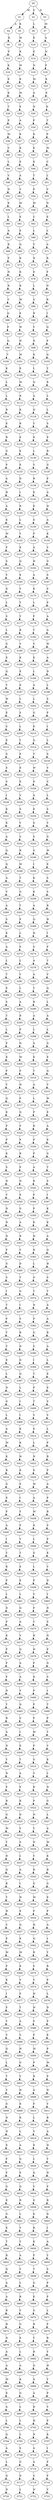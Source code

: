 strict digraph  {
	S0 -> S1 [ label = M ];
	S0 -> S2 [ label = S ];
	S0 -> S3 [ label = N ];
	S1 -> S4 [ label = A ];
	S1 -> S5 [ label = K ];
	S2 -> S6 [ label = L ];
	S3 -> S7 [ label = M ];
	S4 -> S8 [ label = K ];
	S5 -> S9 [ label = M ];
	S6 -> S10 [ label = E ];
	S7 -> S11 [ label = A ];
	S8 -> S12 [ label = P ];
	S9 -> S13 [ label = K ];
	S10 -> S14 [ label = E ];
	S11 -> S15 [ label = N ];
	S12 -> S16 [ label = K ];
	S13 -> S17 [ label = M ];
	S14 -> S18 [ label = N ];
	S15 -> S19 [ label = P ];
	S16 -> S20 [ label = E ];
	S17 -> S21 [ label = K ];
	S18 -> S22 [ label = M ];
	S19 -> S23 [ label = K ];
	S20 -> S24 [ label = K ];
	S21 -> S25 [ label = M ];
	S22 -> S26 [ label = A ];
	S23 -> S27 [ label = E ];
	S24 -> S28 [ label = T ];
	S25 -> S29 [ label = E ];
	S26 -> S30 [ label = N ];
	S27 -> S31 [ label = K ];
	S28 -> S32 [ label = P ];
	S29 -> S33 [ label = A ];
	S30 -> S34 [ label = P ];
	S31 -> S35 [ label = T ];
	S32 -> S36 [ label = M ];
	S33 -> S37 [ label = K ];
	S34 -> S38 [ label = K ];
	S35 -> S39 [ label = P ];
	S36 -> S40 [ label = C ];
	S37 -> S41 [ label = K ];
	S38 -> S42 [ label = E ];
	S39 -> S43 [ label = M ];
	S40 -> S44 [ label = L ];
	S41 -> S45 [ label = E ];
	S42 -> S46 [ label = K ];
	S43 -> S47 [ label = C ];
	S44 -> S48 [ label = V ];
	S45 -> S49 [ label = A ];
	S46 -> S50 [ label = T ];
	S47 -> S51 [ label = L ];
	S48 -> S52 [ label = N ];
	S49 -> S53 [ label = V ];
	S50 -> S54 [ label = P ];
	S51 -> S55 [ label = V ];
	S52 -> S56 [ label = E ];
	S53 -> S57 [ label = M ];
	S54 -> S58 [ label = M ];
	S55 -> S59 [ label = N ];
	S56 -> S60 [ label = L ];
	S57 -> S61 [ label = E ];
	S58 -> S62 [ label = C ];
	S59 -> S63 [ label = E ];
	S60 -> S64 [ label = A ];
	S61 -> S65 [ label = E ];
	S62 -> S66 [ label = L ];
	S63 -> S67 [ label = L ];
	S64 -> S68 [ label = R ];
	S65 -> S69 [ label = Q ];
	S66 -> S70 [ label = V ];
	S67 -> S71 [ label = A ];
	S68 -> S72 [ label = F ];
	S69 -> S73 [ label = K ];
	S70 -> S74 [ label = N ];
	S71 -> S75 [ label = R ];
	S72 -> S76 [ label = N ];
	S73 -> S77 [ label = K ];
	S74 -> S78 [ label = E ];
	S75 -> S79 [ label = F ];
	S76 -> S80 [ label = R ];
	S77 -> S81 [ label = R ];
	S78 -> S82 [ label = L ];
	S79 -> S83 [ label = N ];
	S80 -> S84 [ label = V ];
	S81 -> S85 [ label = M ];
	S82 -> S86 [ label = A ];
	S83 -> S87 [ label = R ];
	S84 -> S88 [ label = Q ];
	S85 -> S89 [ label = E ];
	S86 -> S90 [ label = R ];
	S87 -> S91 [ label = I ];
	S88 -> S92 [ label = P ];
	S89 -> S93 [ label = W ];
	S90 -> S94 [ label = Y ];
	S91 -> S95 [ label = Q ];
	S92 -> S96 [ label = Q ];
	S93 -> S97 [ label = H ];
	S94 -> S98 [ label = N ];
	S95 -> S99 [ label = P ];
	S96 -> S100 [ label = Y ];
	S97 -> S101 [ label = M ];
	S98 -> S102 [ label = K ];
	S99 -> S103 [ label = Q ];
	S100 -> S104 [ label = K ];
	S101 -> S105 [ label = E ];
	S102 -> S106 [ label = L ];
	S103 -> S107 [ label = Y ];
	S104 -> S108 [ label = L ];
	S105 -> S109 [ label = M ];
	S106 -> S110 [ label = Q ];
	S107 -> S111 [ label = K ];
	S108 -> S112 [ label = L ];
	S109 -> S113 [ label = R ];
	S110 -> S114 [ label = A ];
	S111 -> S115 [ label = L ];
	S112 -> S116 [ label = R ];
	S113 -> S117 [ label = K ];
	S114 -> S118 [ label = Q ];
	S115 -> S119 [ label = L ];
	S116 -> S120 [ label = E ];
	S117 -> S121 [ label = R ];
	S118 -> S122 [ label = Y ];
	S119 -> S123 [ label = S ];
	S120 -> S124 [ label = R ];
	S121 -> S125 [ label = E ];
	S122 -> S126 [ label = K ];
	S123 -> S127 [ label = E ];
	S124 -> S128 [ label = G ];
	S125 -> S129 [ label = E ];
	S126 -> S130 [ label = L ];
	S127 -> S131 [ label = R ];
	S128 -> S132 [ label = P ];
	S129 -> S133 [ label = E ];
	S130 -> S134 [ label = V ];
	S131 -> S135 [ label = G ];
	S132 -> S136 [ label = A ];
	S133 -> S137 [ label = D ];
	S134 -> S138 [ label = R ];
	S135 -> S139 [ label = P ];
	S136 -> S140 [ label = H ];
	S137 -> S141 [ label = I ];
	S138 -> S142 [ label = E ];
	S139 -> S143 [ label = A ];
	S140 -> S144 [ label = A ];
	S141 -> S145 [ label = R ];
	S142 -> S146 [ label = E ];
	S143 -> S147 [ label = H ];
	S144 -> S148 [ label = K ];
	S145 -> S149 [ label = L ];
	S146 -> S150 [ label = G ];
	S147 -> S151 [ label = A ];
	S148 -> S152 [ label = M ];
	S149 -> S153 [ label = Y ];
	S150 -> S154 [ label = P ];
	S151 -> S155 [ label = K ];
	S152 -> S156 [ label = F ];
	S153 -> S157 [ label = E ];
	S154 -> S158 [ label = A ];
	S155 -> S159 [ label = V ];
	S156 -> S160 [ label = S ];
	S157 -> S161 [ label = Q ];
	S158 -> S162 [ label = H ];
	S159 -> S163 [ label = G ];
	S160 -> S164 [ label = V ];
	S161 -> S165 [ label = E ];
	S162 -> S166 [ label = A ];
	S163 -> S167 [ label = S ];
	S164 -> S168 [ label = Q ];
	S165 -> S169 [ label = V ];
	S166 -> S170 [ label = K ];
	S167 -> S171 [ label = S ];
	S168 -> S172 [ label = L ];
	S169 -> S173 [ label = Y ];
	S170 -> S174 [ label = L ];
	S171 -> S175 [ label = P ];
	S172 -> S176 [ label = S ];
	S173 -> S177 [ label = Y ];
	S174 -> S178 [ label = F ];
	S175 -> S179 [ label = A ];
	S176 -> S180 [ label = L ];
	S177 -> S181 [ label = R ];
	S178 -> S182 [ label = T ];
	S179 -> S183 [ label = A ];
	S180 -> S184 [ label = G ];
	S181 -> S185 [ label = Y ];
	S182 -> S186 [ label = V ];
	S183 -> S187 [ label = W ];
	S184 -> S188 [ label = E ];
	S185 -> S189 [ label = K ];
	S186 -> S190 [ label = E ];
	S187 -> S191 [ label = A ];
	S188 -> S192 [ label = Q ];
	S189 -> S193 [ label = E ];
	S190 -> S194 [ label = L ];
	S191 -> S195 [ label = D ];
	S192 -> S196 [ label = T ];
	S193 -> S197 [ label = E ];
	S194 -> S198 [ label = A ];
	S195 -> S199 [ label = L ];
	S196 -> S200 [ label = W ];
	S197 -> S201 [ label = L ];
	S198 -> S202 [ label = L ];
	S199 -> S203 [ label = S ];
	S200 -> S204 [ label = E ];
	S201 -> S205 [ label = S ];
	S202 -> S206 [ label = G ];
	S203 -> S207 [ label = F ];
	S204 -> S208 [ label = S ];
	S205 -> S209 [ label = L ];
	S206 -> S210 [ label = E ];
	S207 -> S211 [ label = I ];
	S208 -> S212 [ label = E ];
	S209 -> S213 [ label = Y ];
	S210 -> S214 [ label = Q ];
	S211 -> S215 [ label = L ];
	S212 -> S216 [ label = G ];
	S213 -> S217 [ label = E ];
	S214 -> S218 [ label = T ];
	S215 -> S219 [ label = S ];
	S216 -> S220 [ label = S ];
	S217 -> S221 [ label = E ];
	S218 -> S222 [ label = W ];
	S219 -> S223 [ label = V ];
	S220 -> S224 [ label = S ];
	S221 -> S225 [ label = E ];
	S222 -> S226 [ label = E ];
	S223 -> S227 [ label = C ];
	S224 -> S228 [ label = I ];
	S225 -> S229 [ label = V ];
	S226 -> S230 [ label = A ];
	S227 -> S231 [ label = L ];
	S228 -> S232 [ label = K ];
	S229 -> S233 [ label = S ];
	S230 -> S234 [ label = E ];
	S231 -> S235 [ label = S ];
	S232 -> S236 [ label = K ];
	S233 -> S237 [ label = Y ];
	S234 -> S238 [ label = G ];
	S235 -> S239 [ label = V ];
	S236 -> S240 [ label = A ];
	S237 -> S241 [ label = C ];
	S238 -> S242 [ label = S ];
	S239 -> S243 [ label = G ];
	S240 -> S244 [ label = Q ];
	S241 -> S245 [ label = R ];
	S242 -> S246 [ label = S ];
	S243 -> S247 [ label = W ];
	S244 -> S248 [ label = Q ];
	S245 -> S249 [ label = M ];
	S246 -> S250 [ label = I ];
	S247 -> S251 [ label = E ];
	S248 -> S252 [ label = A ];
	S249 -> S253 [ label = T ];
	S250 -> S254 [ label = K ];
	S251 -> S255 [ label = S ];
	S252 -> S256 [ label = V ];
	S253 -> S257 [ label = G ];
	S254 -> S258 [ label = K ];
	S255 -> S259 [ label = S ];
	S256 -> S260 [ label = A ];
	S257 -> S261 [ label = T ];
	S258 -> S262 [ label = A ];
	S259 -> S263 [ label = R ];
	S260 -> S264 [ label = S ];
	S261 -> S265 [ label = P ];
	S262 -> S266 [ label = Q ];
	S263 -> S267 [ label = H ];
	S264 -> S268 [ label = K ];
	S265 -> S269 [ label = L ];
	S266 -> S270 [ label = H ];
	S267 -> S271 [ label = I ];
	S268 -> S272 [ label = A ];
	S269 -> S273 [ label = P ];
	S270 -> S274 [ label = S ];
	S271 -> S275 [ label = F ];
	S272 -> S276 [ label = L ];
	S273 -> S277 [ label = L ];
	S274 -> S278 [ label = A ];
	S275 -> S279 [ label = T ];
	S276 -> S280 [ label = T ];
	S277 -> S281 [ label = Y ];
	S278 -> S282 [ label = A ];
	S279 -> S283 [ label = V ];
	S280 -> S284 [ label = E ];
	S281 -> S285 [ label = L ];
	S282 -> S286 [ label = T ];
	S283 -> S287 [ label = Q ];
	S284 -> S288 [ label = S ];
	S285 -> S289 [ label = A ];
	S286 -> S290 [ label = R ];
	S287 -> S291 [ label = L ];
	S288 -> S292 [ label = T ];
	S289 -> S293 [ label = R ];
	S290 -> S294 [ label = A ];
	S291 -> S295 [ label = A ];
	S292 -> S296 [ label = L ];
	S293 -> S297 [ label = P ];
	S294 -> S298 [ label = L ];
	S295 -> S299 [ label = L ];
	S296 -> S300 [ label = P ];
	S297 -> S301 [ label = N ];
	S298 -> S302 [ label = A ];
	S299 -> S303 [ label = G ];
	S300 -> S304 [ label = K ];
	S301 -> S305 [ label = M ];
	S302 -> S306 [ label = E ];
	S303 -> S307 [ label = E ];
	S304 -> S308 [ label = P ];
	S305 -> S309 [ label = P ];
	S306 -> S310 [ label = T ];
	S307 -> S311 [ label = Q ];
	S308 -> S312 [ label = V ];
	S309 -> S313 [ label = H ];
	S310 -> S314 [ label = A ];
	S311 -> S315 [ label = V ];
	S312 -> S316 [ label = Q ];
	S313 -> S317 [ label = F ];
	S314 -> S318 [ label = L ];
	S315 -> S319 [ label = W ];
	S316 -> S320 [ label = K ];
	S317 -> S321 [ label = Q ];
	S318 -> S322 [ label = P ];
	S319 -> S323 [ label = E ];
	S320 -> S324 [ label = P ];
	S321 -> S325 [ label = F ];
	S322 -> S326 [ label = R ];
	S323 -> S327 [ label = A ];
	S324 -> S328 [ label = P ];
	S325 -> S329 [ label = F ];
	S326 -> S330 [ label = P ];
	S327 -> S331 [ label = E ];
	S328 -> S332 [ label = K ];
	S329 -> S333 [ label = R ];
	S330 -> S334 [ label = P ];
	S331 -> S335 [ label = G ];
	S332 -> S336 [ label = S ];
	S333 -> S337 [ label = P ];
	S334 -> S338 [ label = A ];
	S335 -> S339 [ label = T ];
	S336 -> S340 [ label = N ];
	S337 -> S341 [ label = N ];
	S338 -> S342 [ label = R ];
	S339 -> S343 [ label = S ];
	S340 -> S344 [ label = V ];
	S341 -> S345 [ label = E ];
	S342 -> S346 [ label = P ];
	S343 -> S347 [ label = I ];
	S344 -> S348 [ label = N ];
	S345 -> S349 [ label = G ];
	S346 -> S350 [ label = P ];
	S347 -> S351 [ label = K ];
	S348 -> S352 [ label = N ];
	S349 -> S353 [ label = A ];
	S350 -> S354 [ label = K ];
	S351 -> S355 [ label = K ];
	S352 -> S356 [ label = N ];
	S353 -> S357 [ label = R ];
	S354 -> S358 [ label = H ];
	S355 -> S359 [ label = A ];
	S356 -> S360 [ label = P ];
	S357 -> S361 [ label = V ];
	S358 -> S362 [ label = N ];
	S359 -> S363 [ label = Q ];
	S360 -> S364 [ label = G ];
	S361 -> S365 [ label = D ];
	S362 -> S366 [ label = L ];
	S363 -> S367 [ label = H ];
	S364 -> S368 [ label = S ];
	S365 -> S369 [ label = T ];
	S366 -> S370 [ label = G ];
	S367 -> S371 [ label = S ];
	S368 -> S372 [ label = I ];
	S369 -> S373 [ label = G ];
	S370 -> S374 [ label = T ];
	S371 -> S375 [ label = T ];
	S372 -> S376 [ label = T ];
	S373 -> S377 [ label = I ];
	S374 -> S378 [ label = N ];
	S375 -> S379 [ label = A ];
	S376 -> S380 [ label = P ];
	S377 -> S381 [ label = S ];
	S378 -> S382 [ label = P ];
	S379 -> S383 [ label = A ];
	S380 -> S384 [ label = T ];
	S381 -> S385 [ label = R ];
	S382 -> S386 [ label = G ];
	S383 -> S387 [ label = R ];
	S384 -> S388 [ label = V ];
	S385 -> S389 [ label = D ];
	S386 -> S390 [ label = S ];
	S387 -> S391 [ label = A ];
	S388 -> S392 [ label = E ];
	S389 -> S393 [ label = D ];
	S390 -> S394 [ label = I ];
	S391 -> S395 [ label = L ];
	S392 -> S396 [ label = L ];
	S393 -> S397 [ label = Q ];
	S394 -> S398 [ label = T ];
	S395 -> S399 [ label = E ];
	S396 -> S400 [ label = N ];
	S397 -> S401 [ label = L ];
	S398 -> S402 [ label = P ];
	S399 -> S403 [ label = E ];
	S400 -> S404 [ label = G ];
	S401 -> S405 [ label = I ];
	S402 -> S406 [ label = T ];
	S403 -> S407 [ label = S ];
	S404 -> S408 [ label = L ];
	S405 -> S409 [ label = I ];
	S406 -> S410 [ label = V ];
	S407 -> S411 [ label = V ];
	S408 -> S412 [ label = A ];
	S409 -> S413 [ label = K ];
	S410 -> S414 [ label = E ];
	S411 -> S415 [ label = L ];
	S412 -> S416 [ label = M ];
	S413 -> S417 [ label = K ];
	S414 -> S418 [ label = L ];
	S415 -> S419 [ label = P ];
	S416 -> S420 [ label = K ];
	S417 -> S421 [ label = H ];
	S418 -> S422 [ label = N ];
	S419 -> S423 [ label = R ];
	S420 -> S424 [ label = R ];
	S421 -> S425 [ label = K ];
	S422 -> S426 [ label = G ];
	S423 -> S427 [ label = P ];
	S424 -> S428 [ label = G ];
	S425 -> S429 [ label = E ];
	S426 -> S430 [ label = M ];
	S427 -> S431 [ label = A ];
	S428 -> S432 [ label = E ];
	S429 -> S433 [ label = I ];
	S430 -> S434 [ label = A ];
	S431 -> S435 [ label = P ];
	S432 -> S436 [ label = P ];
	S433 -> S437 [ label = Y ];
	S434 -> S438 [ label = M ];
	S435 -> S439 [ label = R ];
	S436 -> S440 [ label = A ];
	S437 -> S441 [ label = P ];
	S438 -> S442 [ label = K ];
	S439 -> S443 [ label = S ];
	S440 -> S444 [ label = I ];
	S441 -> S445 [ label = T ];
	S442 -> S446 [ label = L ];
	S443 -> S447 [ label = P ];
	S444 -> S448 [ label = Y ];
	S445 -> S449 [ label = T ];
	S446 -> S450 [ label = G ];
	S447 -> S451 [ label = K ];
	S448 -> S452 [ label = R ];
	S449 -> S453 [ label = E ];
	S450 -> S454 [ label = L ];
	S451 -> S455 [ label = V ];
	S452 -> S456 [ label = P ];
	S453 -> S457 [ label = E ];
	S454 -> S458 [ label = P ];
	S455 -> S459 [ label = D ];
	S456 -> S460 [ label = L ];
	S457 -> S461 [ label = L ];
	S458 -> S462 [ label = V ];
	S459 -> S463 [ label = I ];
	S460 -> S464 [ label = D ];
	S461 -> S465 [ label = Q ];
	S462 -> S466 [ label = F ];
	S463 -> S467 [ label = N ];
	S464 -> S468 [ label = P ];
	S465 -> S469 [ label = A ];
	S466 -> S470 [ label = Y ];
	S467 -> S471 [ label = S ];
	S468 -> S472 [ label = K ];
	S469 -> S473 [ label = V ];
	S470 -> S474 [ label = R ];
	S471 -> S475 [ label = N ];
	S472 -> S476 [ label = P ];
	S473 -> S477 [ label = Q ];
	S474 -> S478 [ label = H ];
	S475 -> S479 [ label = P ];
	S476 -> S480 [ label = F ];
	S477 -> S481 [ label = A ];
	S478 -> S482 [ label = F ];
	S479 -> S483 [ label = G ];
	S480 -> S484 [ label = P ];
	S481 -> S485 [ label = A ];
	S482 -> S486 [ label = D ];
	S483 -> S487 [ label = S ];
	S484 -> S488 [ label = N ];
	S485 -> S489 [ label = V ];
	S486 -> S490 [ label = P ];
	S487 -> S491 [ label = I ];
	S488 -> S492 [ label = Y ];
	S489 -> S493 [ label = Q ];
	S490 -> S494 [ label = P ];
	S491 -> S495 [ label = T ];
	S492 -> S496 [ label = R ];
	S493 -> S497 [ label = S ];
	S494 -> S498 [ label = P ];
	S495 -> S499 [ label = P ];
	S496 -> S500 [ label = A ];
	S497 -> S501 [ label = I ];
	S498 -> S502 [ label = M ];
	S499 -> S503 [ label = T ];
	S500 -> S504 [ label = N ];
	S501 -> S505 [ label = E ];
	S502 -> S506 [ label = P ];
	S503 -> S507 [ label = V ];
	S504 -> S508 [ label = Y ];
	S505 -> S509 [ label = T ];
	S506 -> S510 [ label = G ];
	S507 -> S511 [ label = E ];
	S508 -> S512 [ label = N ];
	S509 -> S513 [ label = A ];
	S510 -> S514 [ label = Y ];
	S511 -> S515 [ label = L ];
	S512 -> S516 [ label = F ];
	S513 -> S517 [ label = F ];
	S514 -> S518 [ label = R ];
	S515 -> S519 [ label = N ];
	S516 -> S520 [ label = R ];
	S517 -> S521 [ label = K ];
	S518 -> S522 [ label = P ];
	S519 -> S523 [ label = G ];
	S520 -> S524 [ label = G ];
	S521 -> S525 [ label = D ];
	S522 -> S526 [ label = N ];
	S523 -> S527 [ label = L ];
	S524 -> S528 [ label = M ];
	S525 -> S529 [ label = V ];
	S526 -> S530 [ label = Y ];
	S527 -> S531 [ label = A ];
	S528 -> S532 [ label = Y ];
	S529 -> S533 [ label = S ];
	S530 -> S534 [ label = N ];
	S531 -> S535 [ label = M ];
	S532 -> S536 [ label = N ];
	S533 -> S537 [ label = L ];
	S534 -> S538 [ label = Y ];
	S535 -> S539 [ label = K ];
	S536 -> S540 [ label = Q ];
	S537 -> S541 [ label = A ];
	S538 -> S542 [ label = R ];
	S539 -> S543 [ label = R ];
	S540 -> S544 [ label = R ];
	S541 -> S545 [ label = I ];
	S542 -> S546 [ label = G ];
	S543 -> S547 [ label = G ];
	S544 -> S548 [ label = Y ];
	S545 -> S549 [ label = H ];
	S546 -> S550 [ label = M ];
	S547 -> S551 [ label = E ];
	S548 -> S552 [ label = H ];
	S549 -> S553 [ label = E ];
	S550 -> S554 [ label = P ];
	S551 -> S555 [ label = P ];
	S552 -> S556 [ label = C ];
	S553 -> S557 [ label = Q ];
	S554 -> S558 [ label = H ];
	S555 -> S559 [ label = A ];
	S556 -> S560 [ label = P ];
	S557 -> S561 [ label = E ];
	S558 -> S562 [ label = Q ];
	S559 -> S563 [ label = I ];
	S560 -> S564 [ label = M ];
	S561 -> S565 [ label = M ];
	S562 -> S566 [ label = R ];
	S563 -> S567 [ label = Y ];
	S564 -> S568 [ label = P ];
	S565 -> S569 [ label = K ];
	S566 -> S570 [ label = S ];
	S567 -> S571 [ label = R ];
	S568 -> S572 [ label = K ];
	S569 -> S573 [ label = V ];
	S570 -> S574 [ label = Y ];
	S571 -> S575 [ label = P ];
	S572 -> S576 [ label = I ];
	S573 -> S577 [ label = F ];
	S574 -> S578 [ label = H ];
	S575 -> S579 [ label = L ];
	S576 -> S580 [ label = F ];
	S577 -> S581 [ label = T ];
	S578 -> S582 [ label = H ];
	S579 -> S583 [ label = D ];
	S580 -> S584 [ label = Y ];
	S581 -> S585 [ label = A ];
	S582 -> S586 [ label = P ];
	S583 -> S587 [ label = P ];
	S584 -> S588 [ label = V ];
	S585 -> S589 [ label = S ];
	S586 -> S590 [ label = P ];
	S587 -> S591 [ label = K ];
	S588 -> S592 [ label = Q ];
	S589 -> S593 [ label = H ];
	S590 -> S594 [ label = M ];
	S591 -> S595 [ label = P ];
	S592 -> S596 [ label = L ];
	S593 -> S597 [ label = G ];
	S594 -> S598 [ label = P ];
	S595 -> S599 [ label = M ];
	S596 -> S600 [ label = T ];
	S597 -> S601 [ label = V ];
	S598 -> S602 [ label = R ];
	S599 -> S603 [ label = P ];
	S600 -> S604 [ label = V ];
	S601 -> S605 [ label = H ];
	S602 -> S606 [ label = A ];
	S603 -> S607 [ label = N ];
	S604 -> S608 [ label = G ];
	S605 -> S609 [ label = K ];
	S606 -> S610 [ label = F ];
	S607 -> S611 [ label = Y ];
	S608 -> S612 [ label = N ];
	S609 -> S613 [ label = K ];
	S610 -> S614 [ label = L ];
	S611 -> S615 [ label = R ];
	S612 -> S616 [ label = N ];
	S613 -> S617 [ label = L ];
	S614 -> S618 [ label = V ];
	S615 -> S619 [ label = A ];
	S616 -> S620 [ label = E ];
	S617 -> S621 [ label = A ];
	S618 -> S622 [ label = E ];
	S619 -> S623 [ label = N ];
	S620 -> S624 [ label = F ];
	S621 -> S625 [ label = Q ];
	S622 -> S626 [ label = L ];
	S623 -> S627 [ label = Y ];
	S624 -> S628 [ label = F ];
	S625 -> S629 [ label = P ];
	S626 -> S630 [ label = Q ];
	S627 -> S631 [ label = N ];
	S628 -> S632 [ label = G ];
	S629 -> S633 [ label = Q ];
	S630 -> S634 [ label = V ];
	S631 -> S635 [ label = F ];
	S632 -> S636 [ label = E ];
	S633 -> S637 [ label = R ];
	S634 -> S638 [ label = G ];
	S635 -> S639 [ label = R ];
	S636 -> S640 [ label = G ];
	S637 -> S641 [ label = L ];
	S638 -> S642 [ label = E ];
	S639 -> S643 [ label = D ];
	S640 -> S644 [ label = K ];
	S641 -> S645 [ label = V ];
	S642 -> S646 [ label = R ];
	S643 -> S647 [ label = I ];
	S644 -> S648 [ label = T ];
	S645 -> S649 [ label = T ];
	S646 -> S650 [ label = K ];
	S647 -> S651 [ label = A ];
	S648 -> S652 [ label = R ];
	S649 -> S653 [ label = A ];
	S650 -> S654 [ label = F ];
	S651 -> S655 [ label = Y ];
	S652 -> S656 [ label = Q ];
	S653 -> S657 [ label = V ];
	S654 -> S658 [ label = T ];
	S655 -> S659 [ label = S ];
	S656 -> S660 [ label = A ];
	S657 -> S661 [ label = L ];
	S658 -> S662 [ label = G ];
	S659 -> S663 [ label = P ];
	S660 -> S664 [ label = A ];
	S661 -> S665 [ label = R ];
	S662 -> S666 [ label = E ];
	S663 -> S667 [ label = F ];
	S664 -> S668 [ label = R ];
	S665 -> S669 [ label = V ];
	S666 -> S670 [ label = G ];
	S667 -> S671 [ label = L ];
	S668 -> S672 [ label = H ];
	S669 -> S673 [ label = G ];
	S670 -> S674 [ label = R ];
	S671 -> S675 [ label = F ];
	S672 -> S676 [ label = N ];
	S673 -> S677 [ label = E ];
	S674 -> S678 [ label = T ];
	S675 -> S679 [ label = R ];
	S676 -> S680 [ label = A ];
	S677 -> S681 [ label = L ];
	S678 -> S682 [ label = R ];
	S679 -> S683 [ label = Y ];
	S680 -> S684 [ label = A ];
	S681 -> S685 [ label = A ];
	S682 -> S686 [ label = Q ];
	S683 -> S687 [ label = H ];
	S684 -> S688 [ label = M ];
	S685 -> S689 [ label = K ];
	S686 -> S690 [ label = A ];
	S687 -> S691 [ label = Y ];
	S688 -> S692 [ label = K ];
	S689 -> S693 [ label = G ];
	S690 -> S694 [ label = A ];
	S691 -> S695 [ label = P ];
	S692 -> S696 [ label = A ];
	S693 -> S697 [ label = L ];
	S694 -> S698 [ label = R ];
	S695 -> S699 [ label = V ];
	S696 -> S700 [ label = L ];
	S697 -> S701 [ label = L ];
	S698 -> S702 [ label = H ];
	S699 -> S703 [ label = P ];
	S700 -> S704 [ label = Q ];
	S701 -> S705 [ label = L ];
	S702 -> S706 [ label = N ];
	S703 -> S707 [ label = K ];
	S704 -> S708 [ label = A ];
	S705 -> S709 [ label = S ];
	S706 -> S710 [ label = A ];
	S707 -> S711 [ label = I ];
	S708 -> S712 [ label = L ];
	S709 -> S713 [ label = G ];
	S710 -> S714 [ label = A ];
	S711 -> S715 [ label = F ];
	S712 -> S716 [ label = Q ];
	S713 -> S717 [ label = D ];
	S714 -> S718 [ label = S ];
	S715 -> S719 [ label = F ];
	S716 -> S720 [ label = N ];
	S717 -> S721 [ label = L ];
	S718 -> S722 [ label = N ];
	S719 -> S723 [ label = V ];
}
